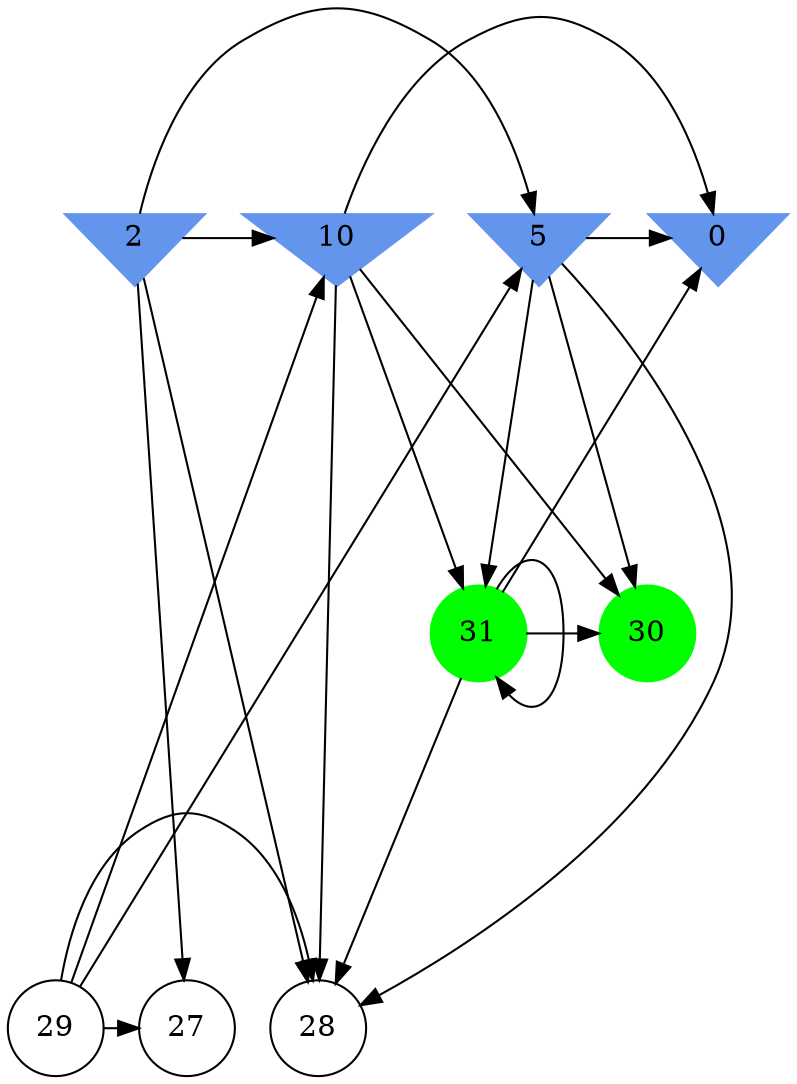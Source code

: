 digraph brain {
	ranksep=2.0;
	0 [shape=invtriangle,style=filled,color=cornflowerblue];
	2 [shape=invtriangle,style=filled,color=cornflowerblue];
	5 [shape=invtriangle,style=filled,color=cornflowerblue];
	10 [shape=invtriangle,style=filled,color=cornflowerblue];
	27 [shape=circle,color=black];
	28 [shape=circle,color=black];
	29 [shape=circle,color=black];
	30 [shape=circle,style=filled,color=green];
	31 [shape=circle,style=filled,color=green];
	2	->	28;
	2	->	5;
	2	->	27;
	2	->	10;
	29	->	28;
	29	->	5;
	29	->	27;
	29	->	10;
	31	->	31;
	31	->	28;
	31	->	0;
	31	->	30;
	5	->	31;
	5	->	28;
	5	->	0;
	5	->	30;
	10	->	31;
	10	->	28;
	10	->	0;
	10	->	30;
	{ rank=same; 0; 2; 5; 10; }
	{ rank=same; 27; 28; 29; }
	{ rank=same; 30; 31; }
}
